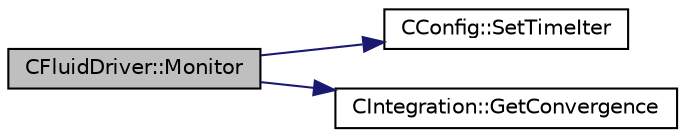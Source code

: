 digraph "CFluidDriver::Monitor"
{
  edge [fontname="Helvetica",fontsize="10",labelfontname="Helvetica",labelfontsize="10"];
  node [fontname="Helvetica",fontsize="10",shape=record];
  rankdir="LR";
  Node210 [label="CFluidDriver::Monitor",height=0.2,width=0.4,color="black", fillcolor="grey75", style="filled", fontcolor="black"];
  Node210 -> Node211 [color="midnightblue",fontsize="10",style="solid",fontname="Helvetica"];
  Node211 [label="CConfig::SetTimeIter",height=0.2,width=0.4,color="black", fillcolor="white", style="filled",URL="$class_c_config.html#adacd509eaa7fb19fd3d89a9c6a51222e",tooltip="Set the current time iteration number. "];
  Node210 -> Node212 [color="midnightblue",fontsize="10",style="solid",fontname="Helvetica"];
  Node212 [label="CIntegration::GetConvergence",height=0.2,width=0.4,color="black", fillcolor="white", style="filled",URL="$class_c_integration.html#ae52cb62760a59330930e2ec34ebf349b",tooltip="Get the indicator of the convergence for the direct, adjoint and linearized problem. "];
}

